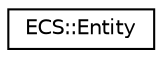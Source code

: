 digraph "Graphical Class Hierarchy"
{
 // LATEX_PDF_SIZE
  edge [fontname="Helvetica",fontsize="10",labelfontname="Helvetica",labelfontsize="10"];
  node [fontname="Helvetica",fontsize="10",shape=record];
  rankdir="LR";
  Node0 [label="ECS::Entity",height=0.2,width=0.4,color="black", fillcolor="white", style="filled",URL="$structECS_1_1Entity.html",tooltip=" "];
}
